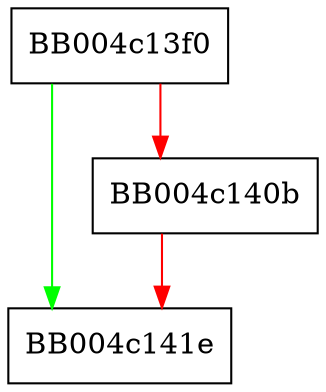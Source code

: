 digraph ossl_quic_wire_encode_frame_data_blocked {
  node [shape="box"];
  graph [splines=ortho];
  BB004c13f0 -> BB004c141e [color="green"];
  BB004c13f0 -> BB004c140b [color="red"];
  BB004c140b -> BB004c141e [color="red"];
}